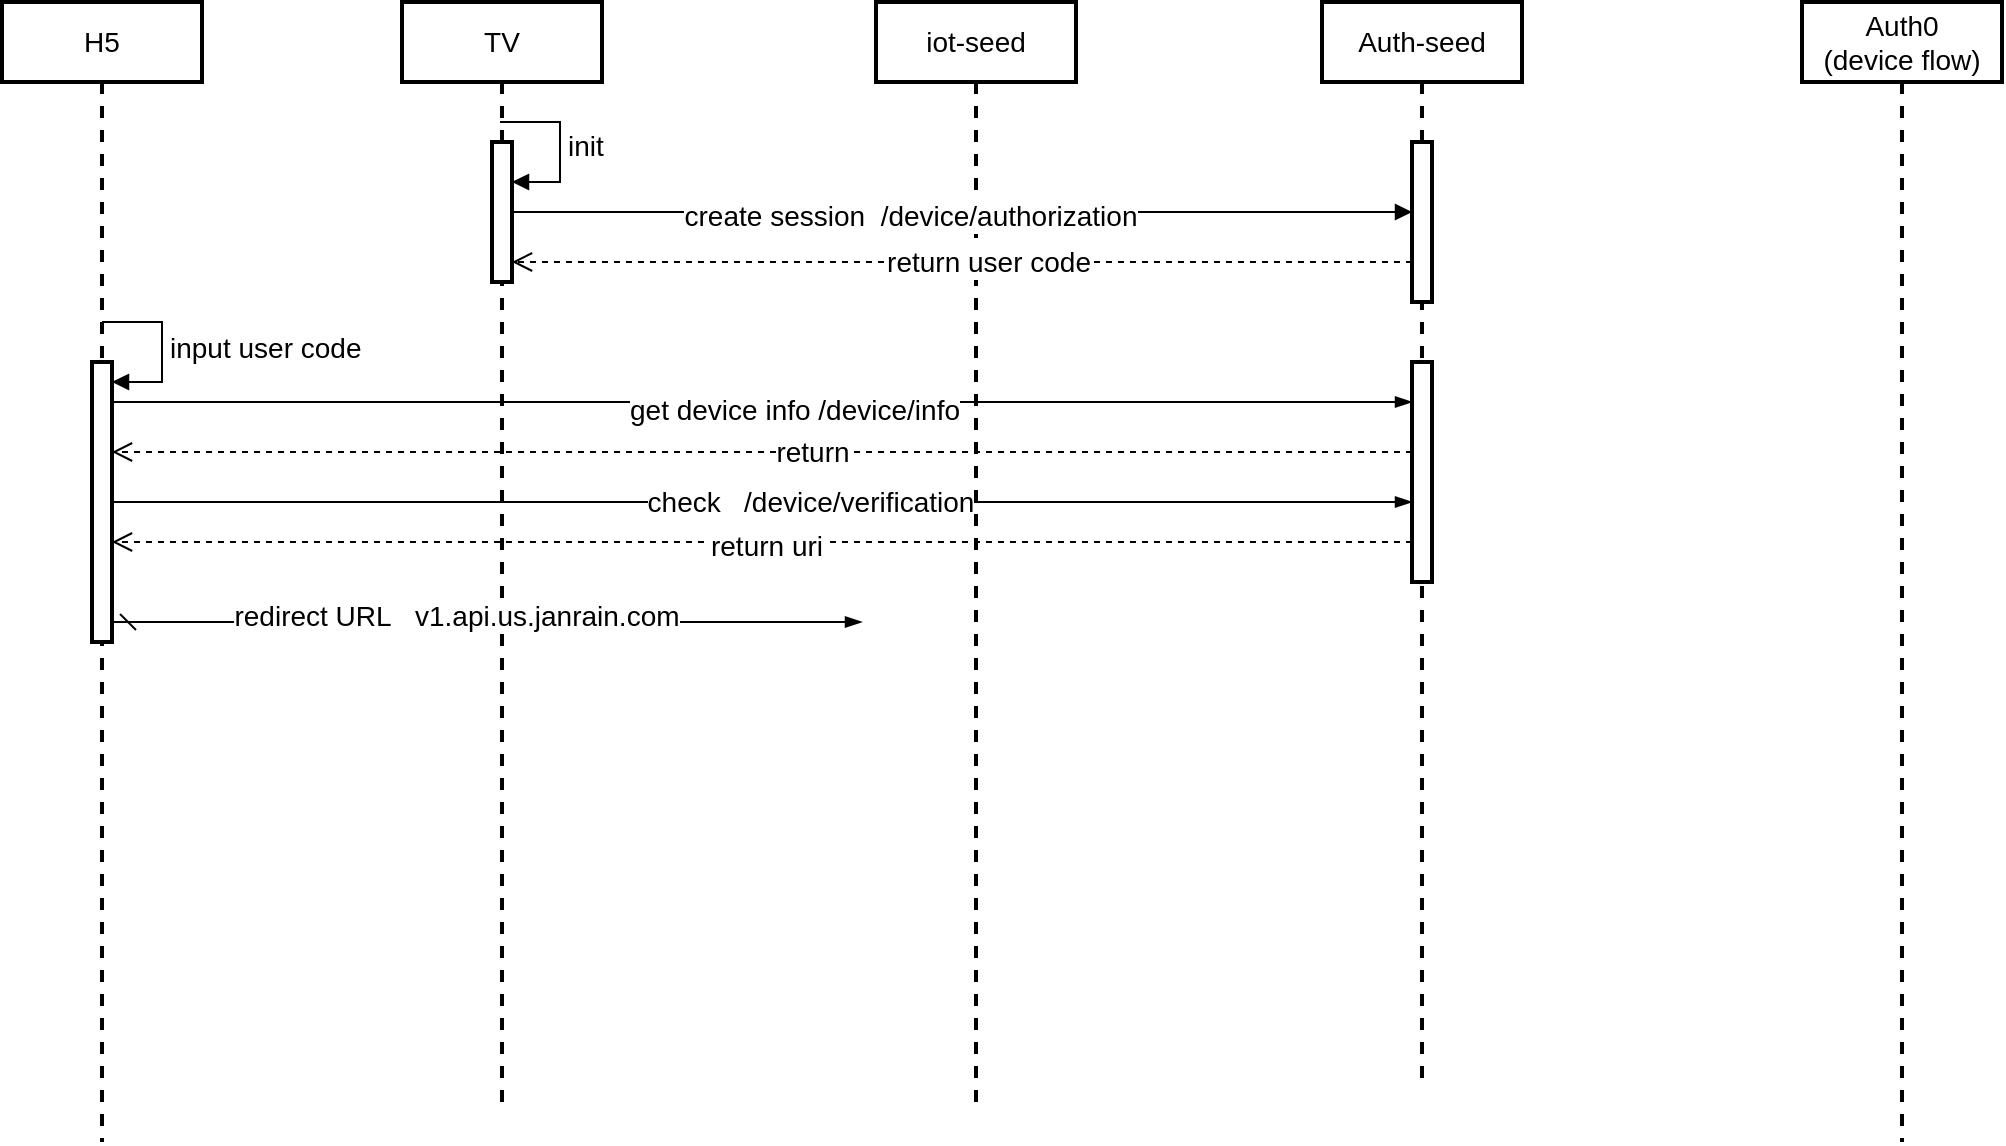 <mxfile version="17.1.2" type="github">
  <diagram id="LF9A14juebanIztVAwl8" name="Page-1">
    <mxGraphModel dx="2035" dy="588" grid="1" gridSize="10" guides="1" tooltips="1" connect="1" arrows="1" fold="1" page="1" pageScale="1" pageWidth="850" pageHeight="1100" math="0" shadow="0">
      <root>
        <mxCell id="0" />
        <mxCell id="1" parent="0" />
        <mxCell id="XZKyvN7AmMF5eH-SC4PA-3" value="TV" style="shape=umlLifeline;perimeter=lifelinePerimeter;whiteSpace=wrap;html=1;container=1;collapsible=0;recursiveResize=0;outlineConnect=0;strokeWidth=2;fontSize=14;" vertex="1" parent="1">
          <mxGeometry x="90" y="110" width="100" height="550" as="geometry" />
        </mxCell>
        <mxCell id="XZKyvN7AmMF5eH-SC4PA-7" value="" style="html=1;points=[];perimeter=orthogonalPerimeter;strokeWidth=2;fontSize=14;" vertex="1" parent="XZKyvN7AmMF5eH-SC4PA-3">
          <mxGeometry x="45" y="70" width="10" height="70" as="geometry" />
        </mxCell>
        <mxCell id="XZKyvN7AmMF5eH-SC4PA-24" value="init" style="edgeStyle=orthogonalEdgeStyle;html=1;align=left;spacingLeft=2;endArrow=block;rounded=0;fontSize=14;" edge="1" target="XZKyvN7AmMF5eH-SC4PA-7" parent="XZKyvN7AmMF5eH-SC4PA-3">
          <mxGeometry relative="1" as="geometry">
            <mxPoint x="49" y="60" as="sourcePoint" />
            <Array as="points">
              <mxPoint x="79" y="60" />
              <mxPoint x="79" y="90" />
            </Array>
            <mxPoint x="54" y="80" as="targetPoint" />
          </mxGeometry>
        </mxCell>
        <mxCell id="XZKyvN7AmMF5eH-SC4PA-4" value="Auth-seed" style="shape=umlLifeline;perimeter=lifelinePerimeter;whiteSpace=wrap;html=1;container=1;collapsible=0;recursiveResize=0;outlineConnect=0;strokeWidth=2;fontSize=14;" vertex="1" parent="1">
          <mxGeometry x="550" y="110" width="100" height="540" as="geometry" />
        </mxCell>
        <mxCell id="XZKyvN7AmMF5eH-SC4PA-10" value="" style="html=1;points=[];perimeter=orthogonalPerimeter;strokeWidth=2;fontSize=14;" vertex="1" parent="XZKyvN7AmMF5eH-SC4PA-4">
          <mxGeometry x="45" y="70" width="10" height="80" as="geometry" />
        </mxCell>
        <mxCell id="XZKyvN7AmMF5eH-SC4PA-29" value="" style="html=1;points=[];perimeter=orthogonalPerimeter;strokeWidth=2;fontSize=14;" vertex="1" parent="XZKyvN7AmMF5eH-SC4PA-4">
          <mxGeometry x="45" y="180" width="10" height="110" as="geometry" />
        </mxCell>
        <mxCell id="XZKyvN7AmMF5eH-SC4PA-5" value="iot-seed" style="shape=umlLifeline;perimeter=lifelinePerimeter;whiteSpace=wrap;html=1;container=1;collapsible=0;recursiveResize=0;outlineConnect=0;strokeWidth=2;fontSize=14;" vertex="1" parent="1">
          <mxGeometry x="327" y="110" width="100" height="550" as="geometry" />
        </mxCell>
        <mxCell id="XZKyvN7AmMF5eH-SC4PA-6" value="Auth0&lt;br style=&quot;font-size: 14px;&quot;&gt;(device flow)" style="shape=umlLifeline;perimeter=lifelinePerimeter;whiteSpace=wrap;html=1;container=1;collapsible=0;recursiveResize=0;outlineConnect=0;strokeWidth=2;fontSize=14;" vertex="1" parent="1">
          <mxGeometry x="790" y="110" width="100" height="570" as="geometry" />
        </mxCell>
        <mxCell id="XZKyvN7AmMF5eH-SC4PA-9" value="" style="html=1;verticalAlign=bottom;endArrow=block;rounded=0;fontSize=14;" edge="1" parent="1" source="XZKyvN7AmMF5eH-SC4PA-7" target="XZKyvN7AmMF5eH-SC4PA-10">
          <mxGeometry x="-0.13" width="80" relative="1" as="geometry">
            <mxPoint x="120" y="210" as="sourcePoint" />
            <mxPoint x="372" y="190" as="targetPoint" />
            <Array as="points" />
            <mxPoint as="offset" />
          </mxGeometry>
        </mxCell>
        <mxCell id="XZKyvN7AmMF5eH-SC4PA-33" value="create session&amp;nbsp; /device/authorization" style="edgeLabel;html=1;align=center;verticalAlign=middle;resizable=0;points=[];fontSize=14;" vertex="1" connectable="0" parent="XZKyvN7AmMF5eH-SC4PA-9">
          <mxGeometry x="-0.118" y="-2" relative="1" as="geometry">
            <mxPoint as="offset" />
          </mxGeometry>
        </mxCell>
        <mxCell id="XZKyvN7AmMF5eH-SC4PA-11" value="" style="html=1;verticalAlign=bottom;endArrow=open;dashed=1;endSize=8;rounded=0;fontSize=14;" edge="1" parent="1" source="XZKyvN7AmMF5eH-SC4PA-10" target="XZKyvN7AmMF5eH-SC4PA-7">
          <mxGeometry x="0.023" relative="1" as="geometry">
            <mxPoint x="330" y="210" as="sourcePoint" />
            <mxPoint x="250" y="210" as="targetPoint" />
            <Array as="points">
              <mxPoint x="380" y="240" />
            </Array>
            <mxPoint as="offset" />
          </mxGeometry>
        </mxCell>
        <mxCell id="XZKyvN7AmMF5eH-SC4PA-34" value="return user code" style="edgeLabel;html=1;align=center;verticalAlign=middle;resizable=0;points=[];fontSize=14;" vertex="1" connectable="0" parent="XZKyvN7AmMF5eH-SC4PA-11">
          <mxGeometry x="-0.057" relative="1" as="geometry">
            <mxPoint as="offset" />
          </mxGeometry>
        </mxCell>
        <mxCell id="XZKyvN7AmMF5eH-SC4PA-25" value="H5" style="shape=umlLifeline;perimeter=lifelinePerimeter;whiteSpace=wrap;html=1;container=1;collapsible=0;recursiveResize=0;outlineConnect=0;strokeWidth=2;fontSize=14;" vertex="1" parent="1">
          <mxGeometry x="-110" y="110" width="100" height="570" as="geometry" />
        </mxCell>
        <mxCell id="XZKyvN7AmMF5eH-SC4PA-27" value="" style="html=1;points=[];perimeter=orthogonalPerimeter;strokeWidth=2;fontSize=14;" vertex="1" parent="XZKyvN7AmMF5eH-SC4PA-25">
          <mxGeometry x="45" y="180" width="10" height="140" as="geometry" />
        </mxCell>
        <mxCell id="XZKyvN7AmMF5eH-SC4PA-28" value="input user code" style="edgeStyle=orthogonalEdgeStyle;html=1;align=left;spacingLeft=2;endArrow=block;rounded=0;fontSize=14;" edge="1" parent="XZKyvN7AmMF5eH-SC4PA-25" target="XZKyvN7AmMF5eH-SC4PA-27">
          <mxGeometry relative="1" as="geometry">
            <mxPoint x="50" y="160" as="sourcePoint" />
            <Array as="points">
              <mxPoint x="80" y="160" />
              <mxPoint x="80" y="190" />
            </Array>
            <mxPoint x="56" y="190" as="targetPoint" />
          </mxGeometry>
        </mxCell>
        <mxCell id="XZKyvN7AmMF5eH-SC4PA-43" value="" style="edgeStyle=elbowEdgeStyle;fontSize=12;html=1;endArrow=blockThin;endFill=1;startArrow=dash;startFill=0;endSize=6;startSize=6;rounded=0;" edge="1" parent="XZKyvN7AmMF5eH-SC4PA-25" source="XZKyvN7AmMF5eH-SC4PA-27">
          <mxGeometry width="160" relative="1" as="geometry">
            <mxPoint x="90" y="310" as="sourcePoint" />
            <mxPoint x="430" y="310" as="targetPoint" />
            <Array as="points">
              <mxPoint x="110" y="310" />
            </Array>
          </mxGeometry>
        </mxCell>
        <mxCell id="XZKyvN7AmMF5eH-SC4PA-44" value="redirect URL&amp;nbsp; &amp;nbsp;v1.api.us.janrain.com" style="edgeLabel;html=1;align=center;verticalAlign=middle;resizable=0;points=[];fontSize=14;" vertex="1" connectable="0" parent="XZKyvN7AmMF5eH-SC4PA-43">
          <mxGeometry x="-0.262" y="3" relative="1" as="geometry">
            <mxPoint x="33" as="offset" />
          </mxGeometry>
        </mxCell>
        <mxCell id="XZKyvN7AmMF5eH-SC4PA-31" value="" style="edgeStyle=elbowEdgeStyle;fontSize=14;html=1;endArrow=blockThin;endFill=1;rounded=0;" edge="1" parent="1" source="XZKyvN7AmMF5eH-SC4PA-27" target="XZKyvN7AmMF5eH-SC4PA-29">
          <mxGeometry width="160" relative="1" as="geometry">
            <mxPoint x="-110" y="320" as="sourcePoint" />
            <mxPoint x="50" y="320" as="targetPoint" />
            <Array as="points">
              <mxPoint x="150" y="360" />
              <mxPoint x="20" y="400" />
              <mxPoint x="390" y="360" />
              <mxPoint x="300" y="320" />
            </Array>
          </mxGeometry>
        </mxCell>
        <mxCell id="XZKyvN7AmMF5eH-SC4PA-32" value="check&amp;nbsp; &amp;nbsp;/device/verification" style="edgeLabel;html=1;align=center;verticalAlign=middle;resizable=0;points=[];fontSize=14;" vertex="1" connectable="0" parent="XZKyvN7AmMF5eH-SC4PA-31">
          <mxGeometry x="0.074" relative="1" as="geometry">
            <mxPoint as="offset" />
          </mxGeometry>
        </mxCell>
        <mxCell id="XZKyvN7AmMF5eH-SC4PA-35" value="" style="html=1;verticalAlign=bottom;endArrow=open;dashed=1;endSize=8;rounded=0;fontSize=14;" edge="1" parent="1" source="XZKyvN7AmMF5eH-SC4PA-29" target="XZKyvN7AmMF5eH-SC4PA-27">
          <mxGeometry relative="1" as="geometry">
            <mxPoint x="250" y="360" as="sourcePoint" />
            <mxPoint x="170" y="360" as="targetPoint" />
            <Array as="points">
              <mxPoint x="210" y="380" />
            </Array>
          </mxGeometry>
        </mxCell>
        <mxCell id="XZKyvN7AmMF5eH-SC4PA-36" value="return uri" style="edgeLabel;html=1;align=center;verticalAlign=middle;resizable=0;points=[];fontSize=14;" vertex="1" connectable="0" parent="XZKyvN7AmMF5eH-SC4PA-35">
          <mxGeometry x="-0.004" y="2" relative="1" as="geometry">
            <mxPoint as="offset" />
          </mxGeometry>
        </mxCell>
        <mxCell id="XZKyvN7AmMF5eH-SC4PA-37" value="" style="edgeStyle=elbowEdgeStyle;fontSize=12;html=1;endArrow=blockThin;endFill=1;rounded=0;" edge="1" parent="1" source="XZKyvN7AmMF5eH-SC4PA-27" target="XZKyvN7AmMF5eH-SC4PA-29">
          <mxGeometry width="160" relative="1" as="geometry">
            <mxPoint x="-100" y="320" as="sourcePoint" />
            <mxPoint x="60" y="320" as="targetPoint" />
            <Array as="points">
              <mxPoint x="290" y="310" />
            </Array>
          </mxGeometry>
        </mxCell>
        <mxCell id="XZKyvN7AmMF5eH-SC4PA-38" value="get device info&amp;nbsp;/device/info" style="edgeLabel;html=1;align=center;verticalAlign=middle;resizable=0;points=[];fontSize=14;" vertex="1" connectable="0" parent="XZKyvN7AmMF5eH-SC4PA-37">
          <mxGeometry x="0.049" y="-4" relative="1" as="geometry">
            <mxPoint as="offset" />
          </mxGeometry>
        </mxCell>
        <mxCell id="XZKyvN7AmMF5eH-SC4PA-39" value="" style="html=1;verticalAlign=bottom;endArrow=open;dashed=1;endSize=8;rounded=0;fontSize=14;" edge="1" parent="1">
          <mxGeometry relative="1" as="geometry">
            <mxPoint x="595" y="335" as="sourcePoint" />
            <mxPoint x="-55" y="335" as="targetPoint" />
            <Array as="points">
              <mxPoint x="220" y="335" />
            </Array>
          </mxGeometry>
        </mxCell>
        <mxCell id="XZKyvN7AmMF5eH-SC4PA-40" value="return" style="edgeLabel;html=1;align=center;verticalAlign=middle;resizable=0;points=[];fontSize=14;" vertex="1" connectable="0" parent="XZKyvN7AmMF5eH-SC4PA-39">
          <mxGeometry x="-0.077" relative="1" as="geometry">
            <mxPoint as="offset" />
          </mxGeometry>
        </mxCell>
      </root>
    </mxGraphModel>
  </diagram>
</mxfile>
